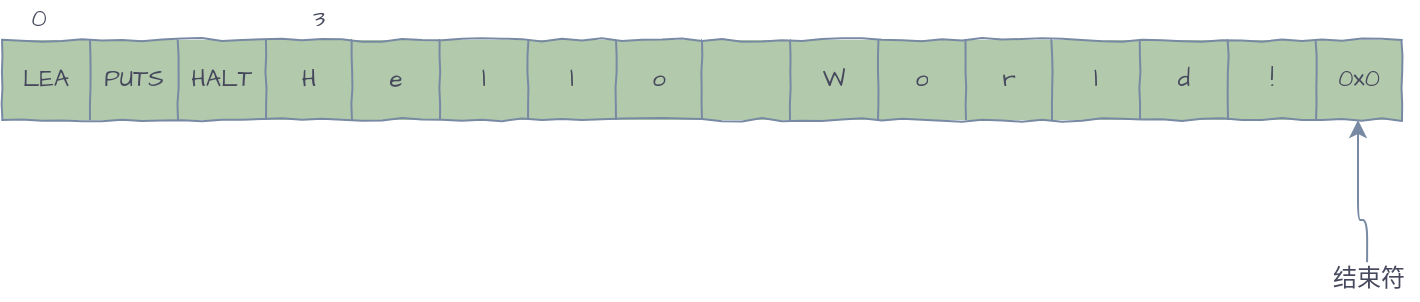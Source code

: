 <mxfile version="14.3.0" type="github">
  <diagram id="Cl-Jy1FfyHYRzDQ76PAy" name="string-define">
    <mxGraphModel dx="1497" dy="320" grid="1" gridSize="10" guides="1" tooltips="1" connect="1" arrows="1" fold="1" page="1" pageScale="1" pageWidth="827" pageHeight="1169" math="0" shadow="0">
      <root>
        <mxCell id="0" />
        <mxCell id="1" parent="0" />
        <mxCell id="m00l92GHadU-gOEnQhx7-1" value="" style="shape=table;html=1;whiteSpace=wrap;startSize=0;container=1;collapsible=0;childLayout=tableLayout;fontFamily=Architects Daughter;fontSource=https%3A%2F%2Ffonts.googleapis.com%2Fcss%3Ffamily%3DArchitects%2BDaughter;comic=1;fillColor=#B2C9AB;strokeColor=#788AA3;fontColor=#46495D;" vertex="1" parent="1">
          <mxGeometry x="-258" y="260" width="700" height="40" as="geometry" />
        </mxCell>
        <mxCell id="m00l92GHadU-gOEnQhx7-2" value="" style="shape=partialRectangle;html=1;whiteSpace=wrap;collapsible=0;dropTarget=0;pointerEvents=0;fillColor=none;top=0;left=0;bottom=0;right=0;points=[[0,0.5],[1,0.5]];portConstraint=eastwest;fontFamily=Architects Daughter;fontSource=https%3A%2F%2Ffonts.googleapis.com%2Fcss%3Ffamily%3DArchitects%2BDaughter;comic=1;strokeColor=#788AA3;fontColor=#46495D;" vertex="1" parent="m00l92GHadU-gOEnQhx7-1">
          <mxGeometry width="700" height="40" as="geometry" />
        </mxCell>
        <mxCell id="m00l92GHadU-gOEnQhx7-3" value="LEA" style="shape=partialRectangle;html=1;whiteSpace=wrap;connectable=0;overflow=hidden;fillColor=none;top=0;left=0;bottom=0;right=0;fontFamily=Architects Daughter;fontSource=https%3A%2F%2Ffonts.googleapis.com%2Fcss%3Ffamily%3DArchitects%2BDaughter;comic=1;strokeColor=#788AA3;fontColor=#46495D;" vertex="1" parent="m00l92GHadU-gOEnQhx7-2">
          <mxGeometry width="44" height="40" as="geometry" />
        </mxCell>
        <mxCell id="m00l92GHadU-gOEnQhx7-4" value="PUTS" style="shape=partialRectangle;html=1;whiteSpace=wrap;connectable=0;overflow=hidden;fillColor=none;top=0;left=0;bottom=0;right=0;fontFamily=Architects Daughter;fontSource=https%3A%2F%2Ffonts.googleapis.com%2Fcss%3Ffamily%3DArchitects%2BDaughter;comic=1;strokeColor=#788AA3;fontColor=#46495D;" vertex="1" parent="m00l92GHadU-gOEnQhx7-2">
          <mxGeometry x="44" width="44" height="40" as="geometry" />
        </mxCell>
        <mxCell id="m00l92GHadU-gOEnQhx7-5" value="HALT" style="shape=partialRectangle;html=1;whiteSpace=wrap;connectable=0;overflow=hidden;fillColor=none;top=0;left=0;bottom=0;right=0;fontFamily=Architects Daughter;fontSource=https%3A%2F%2Ffonts.googleapis.com%2Fcss%3Ffamily%3DArchitects%2BDaughter;comic=1;strokeColor=#788AA3;fontColor=#46495D;" vertex="1" parent="m00l92GHadU-gOEnQhx7-2">
          <mxGeometry x="88" width="44" height="40" as="geometry" />
        </mxCell>
        <mxCell id="m00l92GHadU-gOEnQhx7-6" value="H" style="shape=partialRectangle;html=1;whiteSpace=wrap;connectable=0;overflow=hidden;fillColor=none;top=0;left=0;bottom=0;right=0;fontFamily=Architects Daughter;fontSource=https%3A%2F%2Ffonts.googleapis.com%2Fcss%3Ffamily%3DArchitects%2BDaughter;comic=1;strokeColor=#788AA3;fontColor=#46495D;" vertex="1" parent="m00l92GHadU-gOEnQhx7-2">
          <mxGeometry x="132" width="43" height="40" as="geometry" />
        </mxCell>
        <mxCell id="m00l92GHadU-gOEnQhx7-7" value="e" style="shape=partialRectangle;html=1;whiteSpace=wrap;connectable=0;overflow=hidden;fillColor=none;top=0;left=0;bottom=0;right=0;fontFamily=Architects Daughter;fontSource=https%3A%2F%2Ffonts.googleapis.com%2Fcss%3Ffamily%3DArchitects%2BDaughter;comic=1;strokeColor=#788AA3;fontColor=#46495D;" vertex="1" parent="m00l92GHadU-gOEnQhx7-2">
          <mxGeometry x="175" width="44" height="40" as="geometry" />
        </mxCell>
        <mxCell id="m00l92GHadU-gOEnQhx7-8" value="l" style="shape=partialRectangle;html=1;whiteSpace=wrap;connectable=0;overflow=hidden;fillColor=none;top=0;left=0;bottom=0;right=0;fontFamily=Architects Daughter;fontSource=https%3A%2F%2Ffonts.googleapis.com%2Fcss%3Ffamily%3DArchitects%2BDaughter;comic=1;strokeColor=#788AA3;fontColor=#46495D;" vertex="1" parent="m00l92GHadU-gOEnQhx7-2">
          <mxGeometry x="219" width="44" height="40" as="geometry" />
        </mxCell>
        <mxCell id="m00l92GHadU-gOEnQhx7-9" value="l" style="shape=partialRectangle;html=1;whiteSpace=wrap;connectable=0;overflow=hidden;fillColor=none;top=0;left=0;bottom=0;right=0;fontFamily=Architects Daughter;fontSource=https%3A%2F%2Ffonts.googleapis.com%2Fcss%3Ffamily%3DArchitects%2BDaughter;comic=1;strokeColor=#788AA3;fontColor=#46495D;" vertex="1" parent="m00l92GHadU-gOEnQhx7-2">
          <mxGeometry x="263" width="44" height="40" as="geometry" />
        </mxCell>
        <mxCell id="m00l92GHadU-gOEnQhx7-10" value="o" style="shape=partialRectangle;html=1;whiteSpace=wrap;connectable=0;overflow=hidden;fillColor=none;top=0;left=0;bottom=0;right=0;fontFamily=Architects Daughter;fontSource=https%3A%2F%2Ffonts.googleapis.com%2Fcss%3Ffamily%3DArchitects%2BDaughter;comic=1;strokeColor=#788AA3;fontColor=#46495D;" vertex="1" parent="m00l92GHadU-gOEnQhx7-2">
          <mxGeometry x="307" width="43" height="40" as="geometry" />
        </mxCell>
        <mxCell id="m00l92GHadU-gOEnQhx7-11" value="" style="shape=partialRectangle;html=1;whiteSpace=wrap;connectable=0;overflow=hidden;fillColor=none;top=0;left=0;bottom=0;right=0;fontFamily=Architects Daughter;fontSource=https%3A%2F%2Ffonts.googleapis.com%2Fcss%3Ffamily%3DArchitects%2BDaughter;comic=1;strokeColor=#788AA3;fontColor=#46495D;" vertex="1" parent="m00l92GHadU-gOEnQhx7-2">
          <mxGeometry x="350" width="44" height="40" as="geometry" />
        </mxCell>
        <mxCell id="m00l92GHadU-gOEnQhx7-12" value="W" style="shape=partialRectangle;html=1;whiteSpace=wrap;connectable=0;overflow=hidden;fillColor=none;top=0;left=0;bottom=0;right=0;fontFamily=Architects Daughter;fontSource=https%3A%2F%2Ffonts.googleapis.com%2Fcss%3Ffamily%3DArchitects%2BDaughter;comic=1;strokeColor=#788AA3;fontColor=#46495D;" vertex="1" parent="m00l92GHadU-gOEnQhx7-2">
          <mxGeometry x="394" width="44" height="40" as="geometry" />
        </mxCell>
        <mxCell id="m00l92GHadU-gOEnQhx7-25" value="o" style="shape=partialRectangle;html=1;whiteSpace=wrap;connectable=0;overflow=hidden;fillColor=none;top=0;left=0;bottom=0;right=0;fontFamily=Architects Daughter;fontSource=https%3A%2F%2Ffonts.googleapis.com%2Fcss%3Ffamily%3DArchitects%2BDaughter;comic=1;strokeColor=#788AA3;fontColor=#46495D;" vertex="1" parent="m00l92GHadU-gOEnQhx7-2">
          <mxGeometry x="438" width="44" height="40" as="geometry" />
        </mxCell>
        <mxCell id="m00l92GHadU-gOEnQhx7-24" value="r" style="shape=partialRectangle;html=1;whiteSpace=wrap;connectable=0;overflow=hidden;fillColor=none;top=0;left=0;bottom=0;right=0;fontFamily=Architects Daughter;fontSource=https%3A%2F%2Ffonts.googleapis.com%2Fcss%3Ffamily%3DArchitects%2BDaughter;comic=1;strokeColor=#788AA3;fontColor=#46495D;" vertex="1" parent="m00l92GHadU-gOEnQhx7-2">
          <mxGeometry x="482" width="43" height="40" as="geometry" />
        </mxCell>
        <mxCell id="m00l92GHadU-gOEnQhx7-23" value="l" style="shape=partialRectangle;html=1;whiteSpace=wrap;connectable=0;overflow=hidden;fillColor=none;top=0;left=0;bottom=0;right=0;fontFamily=Architects Daughter;fontSource=https%3A%2F%2Ffonts.googleapis.com%2Fcss%3Ffamily%3DArchitects%2BDaughter;comic=1;strokeColor=#788AA3;fontColor=#46495D;" vertex="1" parent="m00l92GHadU-gOEnQhx7-2">
          <mxGeometry x="525" width="44" height="40" as="geometry" />
        </mxCell>
        <mxCell id="m00l92GHadU-gOEnQhx7-22" value="d" style="shape=partialRectangle;html=1;whiteSpace=wrap;connectable=0;overflow=hidden;fillColor=none;top=0;left=0;bottom=0;right=0;fontFamily=Architects Daughter;fontSource=https%3A%2F%2Ffonts.googleapis.com%2Fcss%3Ffamily%3DArchitects%2BDaughter;comic=1;strokeColor=#788AA3;fontColor=#46495D;" vertex="1" parent="m00l92GHadU-gOEnQhx7-2">
          <mxGeometry x="569" width="44" height="40" as="geometry" />
        </mxCell>
        <mxCell id="m00l92GHadU-gOEnQhx7-26" value="!" style="shape=partialRectangle;html=1;whiteSpace=wrap;connectable=0;overflow=hidden;fillColor=none;top=0;left=0;bottom=0;right=0;fontFamily=Architects Daughter;fontSource=https%3A%2F%2Ffonts.googleapis.com%2Fcss%3Ffamily%3DArchitects%2BDaughter;comic=1;strokeColor=#788AA3;fontColor=#46495D;" vertex="1" parent="m00l92GHadU-gOEnQhx7-2">
          <mxGeometry x="613" width="44" height="40" as="geometry" />
        </mxCell>
        <mxCell id="m00l92GHadU-gOEnQhx7-27" value="0x0" style="shape=partialRectangle;html=1;whiteSpace=wrap;connectable=0;overflow=hidden;fillColor=none;top=0;left=0;bottom=0;right=0;fontFamily=Architects Daughter;fontSource=https%3A%2F%2Ffonts.googleapis.com%2Fcss%3Ffamily%3DArchitects%2BDaughter;comic=1;strokeColor=#788AA3;fontColor=#46495D;" vertex="1" parent="m00l92GHadU-gOEnQhx7-2">
          <mxGeometry x="657" width="43" height="40" as="geometry" />
        </mxCell>
        <mxCell id="m00l92GHadU-gOEnQhx7-28" value="结束符" style="text;html=1;align=center;verticalAlign=middle;resizable=0;points=[];autosize=1;fontFamily=Architects Daughter;fontSource=https%3A%2F%2Ffonts.googleapis.com%2Fcss%3Ffamily%3DArchitects%2BDaughter;fontColor=#46495D;" vertex="1" parent="1">
          <mxGeometry x="400" y="370" width="50" height="20" as="geometry" />
        </mxCell>
        <mxCell id="m00l92GHadU-gOEnQhx7-29" value="0" style="text;html=1;align=center;verticalAlign=middle;resizable=0;points=[];autosize=1;fontFamily=Architects Daughter;fontSource=https%3A%2F%2Ffonts.googleapis.com%2Fcss%3Ffamily%3DArchitects%2BDaughter;fontColor=#46495D;" vertex="1" parent="1">
          <mxGeometry x="-250" y="240" width="20" height="20" as="geometry" />
        </mxCell>
        <mxCell id="m00l92GHadU-gOEnQhx7-30" value="3" style="text;html=1;align=center;verticalAlign=middle;resizable=0;points=[];autosize=1;fontFamily=Architects Daughter;fontSource=https%3A%2F%2Ffonts.googleapis.com%2Fcss%3Ffamily%3DArchitects%2BDaughter;fontColor=#46495D;" vertex="1" parent="1">
          <mxGeometry x="-110" y="240" width="20" height="20" as="geometry" />
        </mxCell>
        <mxCell id="m00l92GHadU-gOEnQhx7-31" value="" style="edgeStyle=segmentEdgeStyle;endArrow=classic;html=1;fontFamily=Architects Daughter;fontSource=https%3A%2F%2Ffonts.googleapis.com%2Fcss%3Ffamily%3DArchitects%2BDaughter;strokeColor=#788AA3;fontColor=#46495D;exitX=0.491;exitY=0.055;exitDx=0;exitDy=0;exitPerimeter=0;" edge="1" parent="1" source="m00l92GHadU-gOEnQhx7-28">
          <mxGeometry width="50" height="50" relative="1" as="geometry">
            <mxPoint x="370" y="350" as="sourcePoint" />
            <mxPoint x="420" y="300" as="targetPoint" />
            <Array as="points">
              <mxPoint x="425" y="350" />
              <mxPoint x="420" y="350" />
            </Array>
          </mxGeometry>
        </mxCell>
      </root>
    </mxGraphModel>
  </diagram>
</mxfile>
